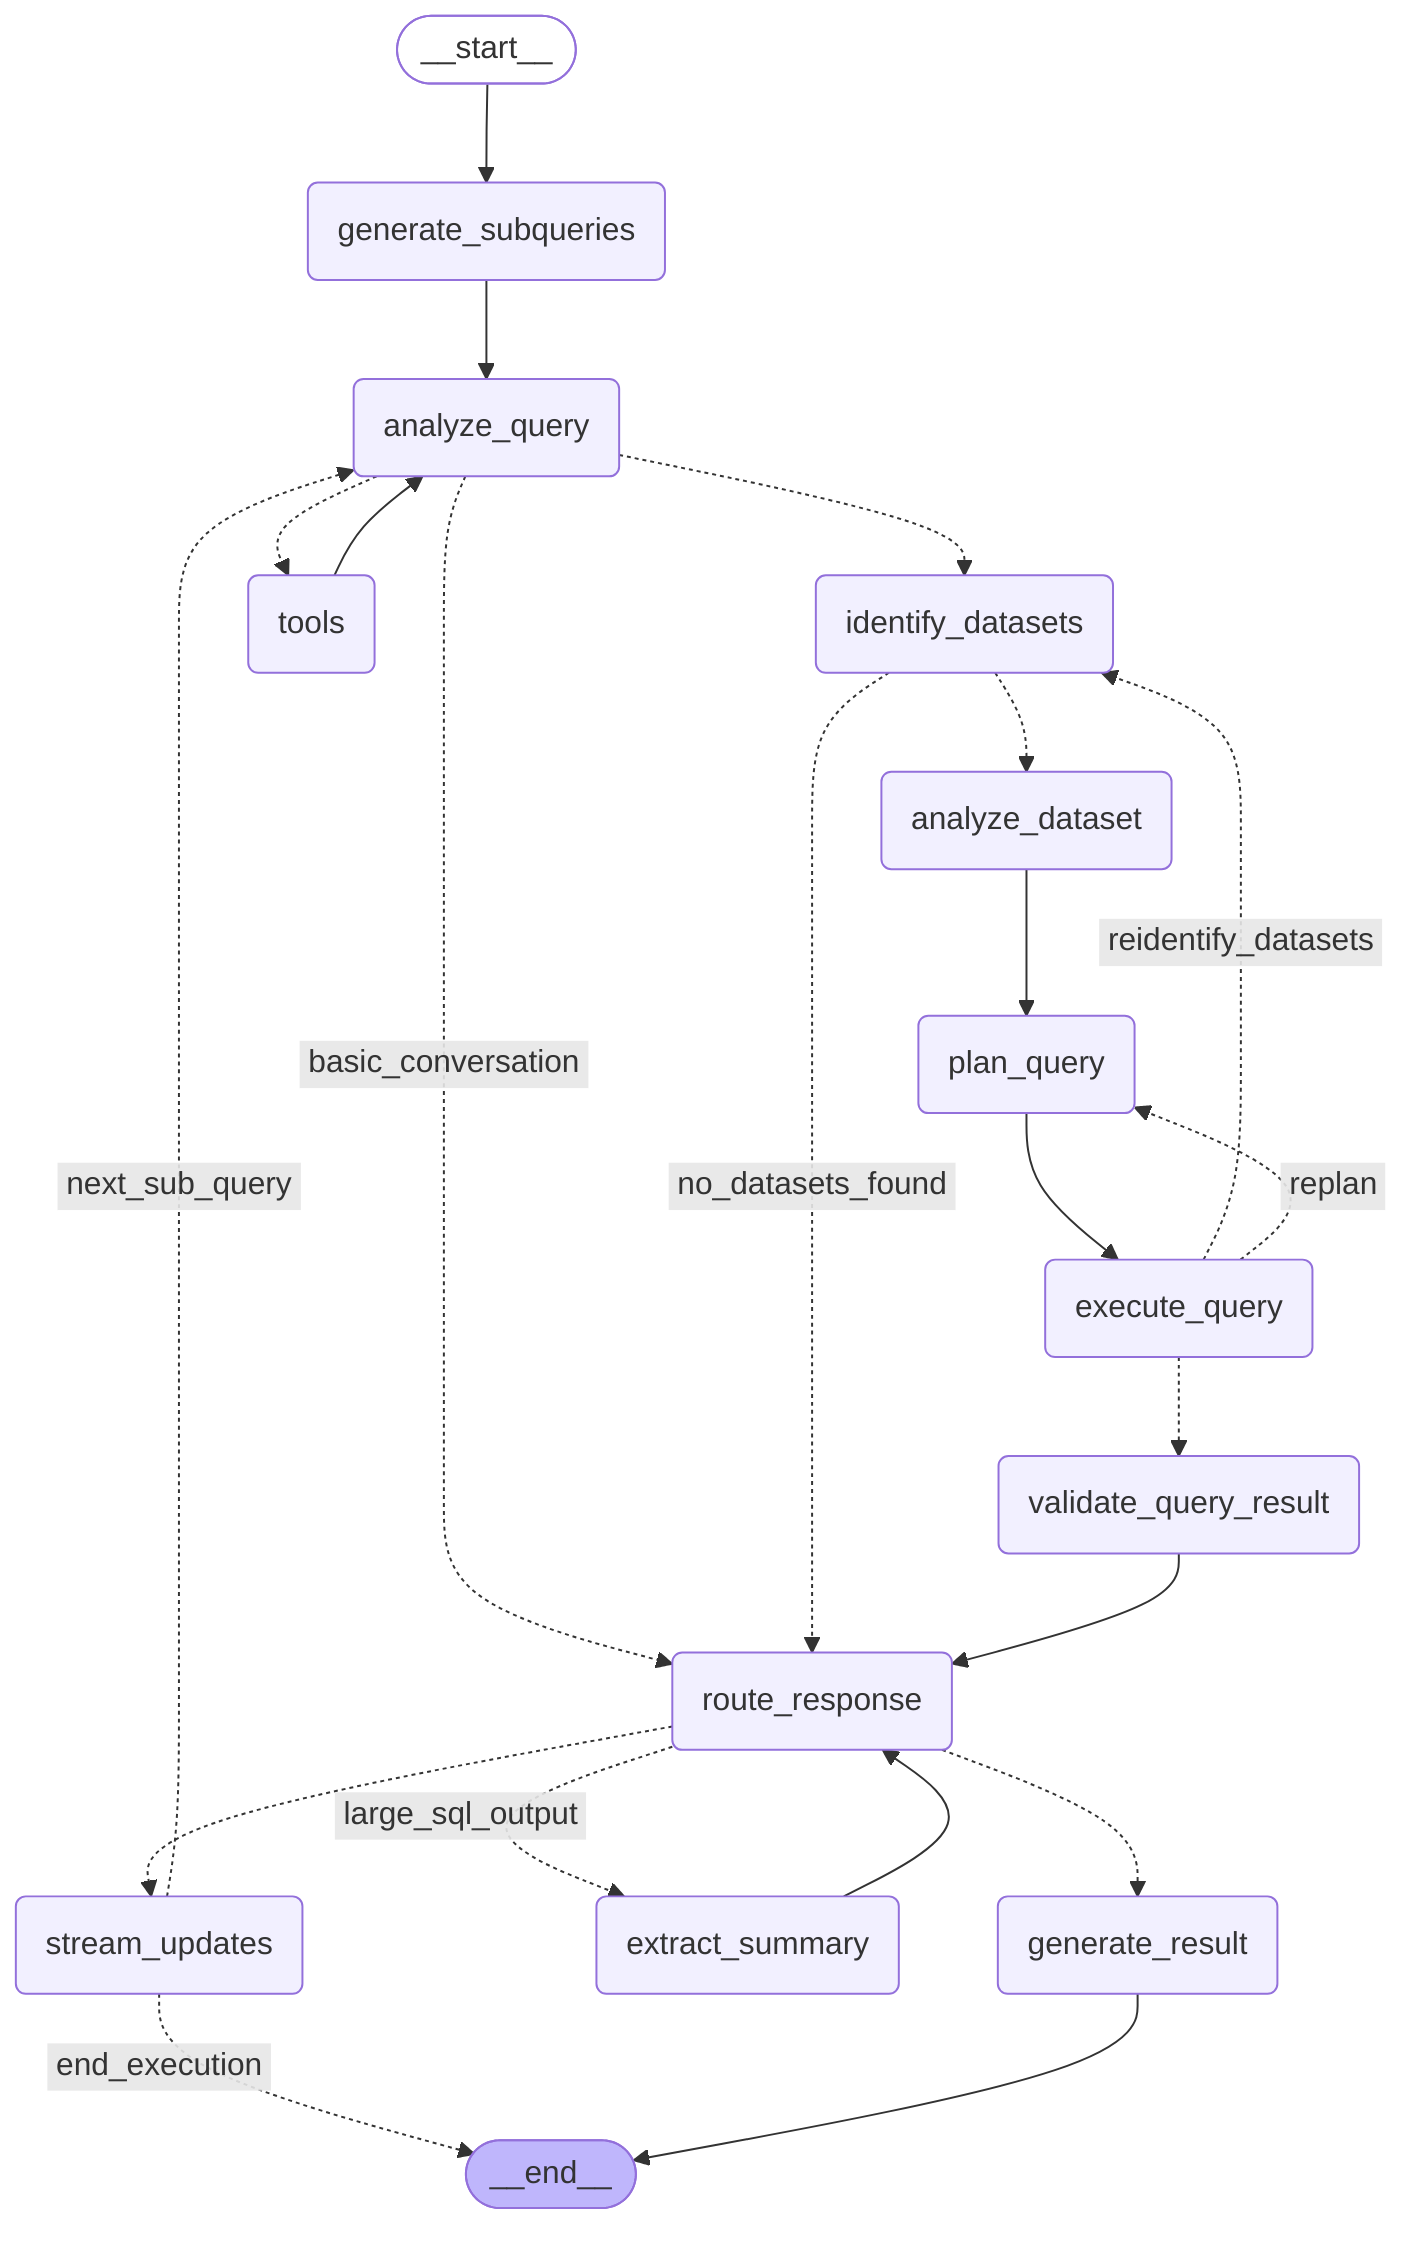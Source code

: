---
config:
  flowchart:
    curve: basis
---
graph TD;
	__start__([<p>__start__</p>]):::first
	generate_subqueries(generate_subqueries)
	identify_datasets(identify_datasets)
	analyze_query(analyze_query)
	plan_query(plan_query)
	execute_query(execute_query)
	generate_result(generate_result)
	analyze_dataset(analyze_dataset)
	validate_query_result(validate_query_result)
	extract_summary(extract_summary)
	stream_updates(stream_updates)
	tools(tools)
	route_response(route_response)
	__end__([<p>__end__</p>]):::last
	__start__ --> generate_subqueries;
	analyze_dataset --> plan_query;
	analyze_query -.-> identify_datasets;
	analyze_query -. &nbsp;basic_conversation&nbsp; .-> route_response;
	analyze_query -.-> tools;
	execute_query -. &nbsp;reidentify_datasets&nbsp; .-> identify_datasets;
	execute_query -. &nbsp;replan&nbsp; .-> plan_query;
	execute_query -.-> validate_query_result;
	extract_summary --> route_response;
	generate_subqueries --> analyze_query;
	identify_datasets -.-> analyze_dataset;
	identify_datasets -. &nbsp;no_datasets_found&nbsp; .-> route_response;
	plan_query --> execute_query;
	route_response -. &nbsp;large_sql_output&nbsp; .-> extract_summary;
	route_response -.-> generate_result;
	route_response -.-> stream_updates;
	stream_updates -. &nbsp;end_execution&nbsp; .-> __end__;
	stream_updates -. &nbsp;next_sub_query&nbsp; .-> analyze_query;
	tools --> analyze_query;
	validate_query_result --> route_response;
	generate_result --> __end__;
	classDef default fill:#f2f0ff,line-height:1.2
	classDef first fill-opacity:0
	classDef last fill:#bfb6fc